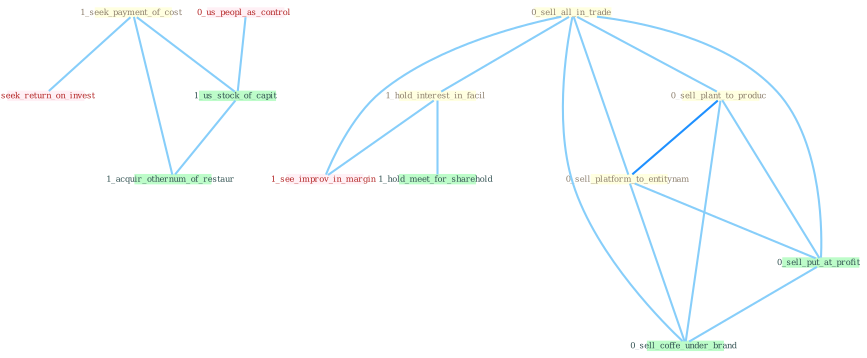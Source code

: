 Graph G{ 
    node
    [shape=polygon,style=filled,width=.5,height=.06,color="#BDFCC9",fixedsize=true,fontsize=4,
    fontcolor="#2f4f4f"];
    {node
    [color="#ffffe0", fontcolor="#8b7d6b"] "1_seek_payment_of_cost " "0_sell_all_in_trade " "1_hold_interest_in_facil " "0_sell_plant_to_produc " "0_sell_platform_to_entitynam "}
{node [color="#fff0f5", fontcolor="#b22222"] "0_us_peopl_as_control " "0_seek_return_on_invest " "1_see_improv_in_margin "}
edge [color="#B0E2FF"];

	"1_seek_payment_of_cost " -- "0_seek_return_on_invest " [w="1", color="#87cefa" ];
	"1_seek_payment_of_cost " -- "1_us_stock_of_capit " [w="1", color="#87cefa" ];
	"1_seek_payment_of_cost " -- "1_acquir_othernum_of_restaur " [w="1", color="#87cefa" ];
	"0_sell_all_in_trade " -- "1_hold_interest_in_facil " [w="1", color="#87cefa" ];
	"0_sell_all_in_trade " -- "0_sell_plant_to_produc " [w="1", color="#87cefa" ];
	"0_sell_all_in_trade " -- "0_sell_platform_to_entitynam " [w="1", color="#87cefa" ];
	"0_sell_all_in_trade " -- "0_sell_put_at_profit " [w="1", color="#87cefa" ];
	"0_sell_all_in_trade " -- "1_see_improv_in_margin " [w="1", color="#87cefa" ];
	"0_sell_all_in_trade " -- "0_sell_coffe_under_brand " [w="1", color="#87cefa" ];
	"1_hold_interest_in_facil " -- "1_see_improv_in_margin " [w="1", color="#87cefa" ];
	"1_hold_interest_in_facil " -- "1_hold_meet_for_sharehold " [w="1", color="#87cefa" ];
	"0_sell_plant_to_produc " -- "0_sell_platform_to_entitynam " [w="2", color="#1e90ff" , len=0.8];
	"0_sell_plant_to_produc " -- "0_sell_put_at_profit " [w="1", color="#87cefa" ];
	"0_sell_plant_to_produc " -- "0_sell_coffe_under_brand " [w="1", color="#87cefa" ];
	"0_sell_platform_to_entitynam " -- "0_sell_put_at_profit " [w="1", color="#87cefa" ];
	"0_sell_platform_to_entitynam " -- "0_sell_coffe_under_brand " [w="1", color="#87cefa" ];
	"0_us_peopl_as_control " -- "1_us_stock_of_capit " [w="1", color="#87cefa" ];
	"0_sell_put_at_profit " -- "0_sell_coffe_under_brand " [w="1", color="#87cefa" ];
	"1_us_stock_of_capit " -- "1_acquir_othernum_of_restaur " [w="1", color="#87cefa" ];
}